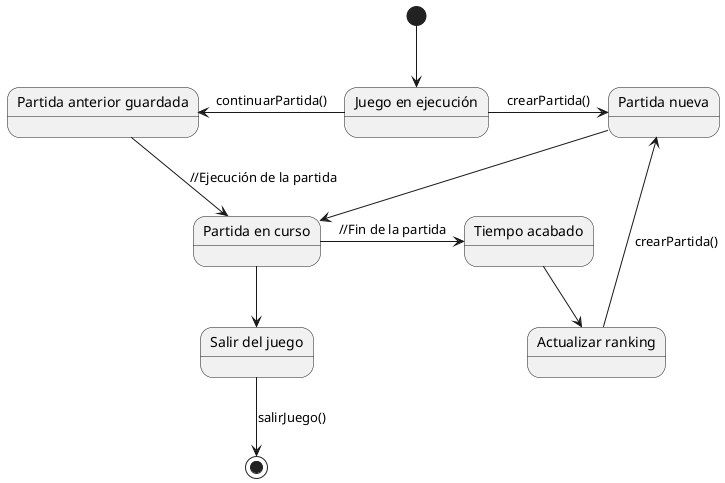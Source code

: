 @startuml

state "Juego en ejecución" as JuegoEnEjecucion
state "Partida anterior guardada" as PartidaGuardada
state "Partida nueva" as PartidaNueva
state "Partida en curso" as PartidaEnCurso
state "Tiempo acabado" as TiempoAcabado
state "Salir del juego" as SalirDelJuego
state "Actualizar ranking" as Actualizar

[*] --> JuegoEnEjecucion
JuegoEnEjecucion -left-> PartidaGuardada : continuarPartida()
JuegoEnEjecucion -right-> PartidaNueva : crearPartida()
PartidaGuardada --> PartidaEnCurso : //Ejecución de la partida
PartidaNueva --> PartidaEnCurso
PartidaEnCurso -right-> TiempoAcabado : //Fin de la partida
TiempoAcabado --> Actualizar
Actualizar --> PartidaNueva : crearPartida()
PartidaEnCurso --> SalirDelJuego
SalirDelJuego --> [*] : salirJuego()
@enduml